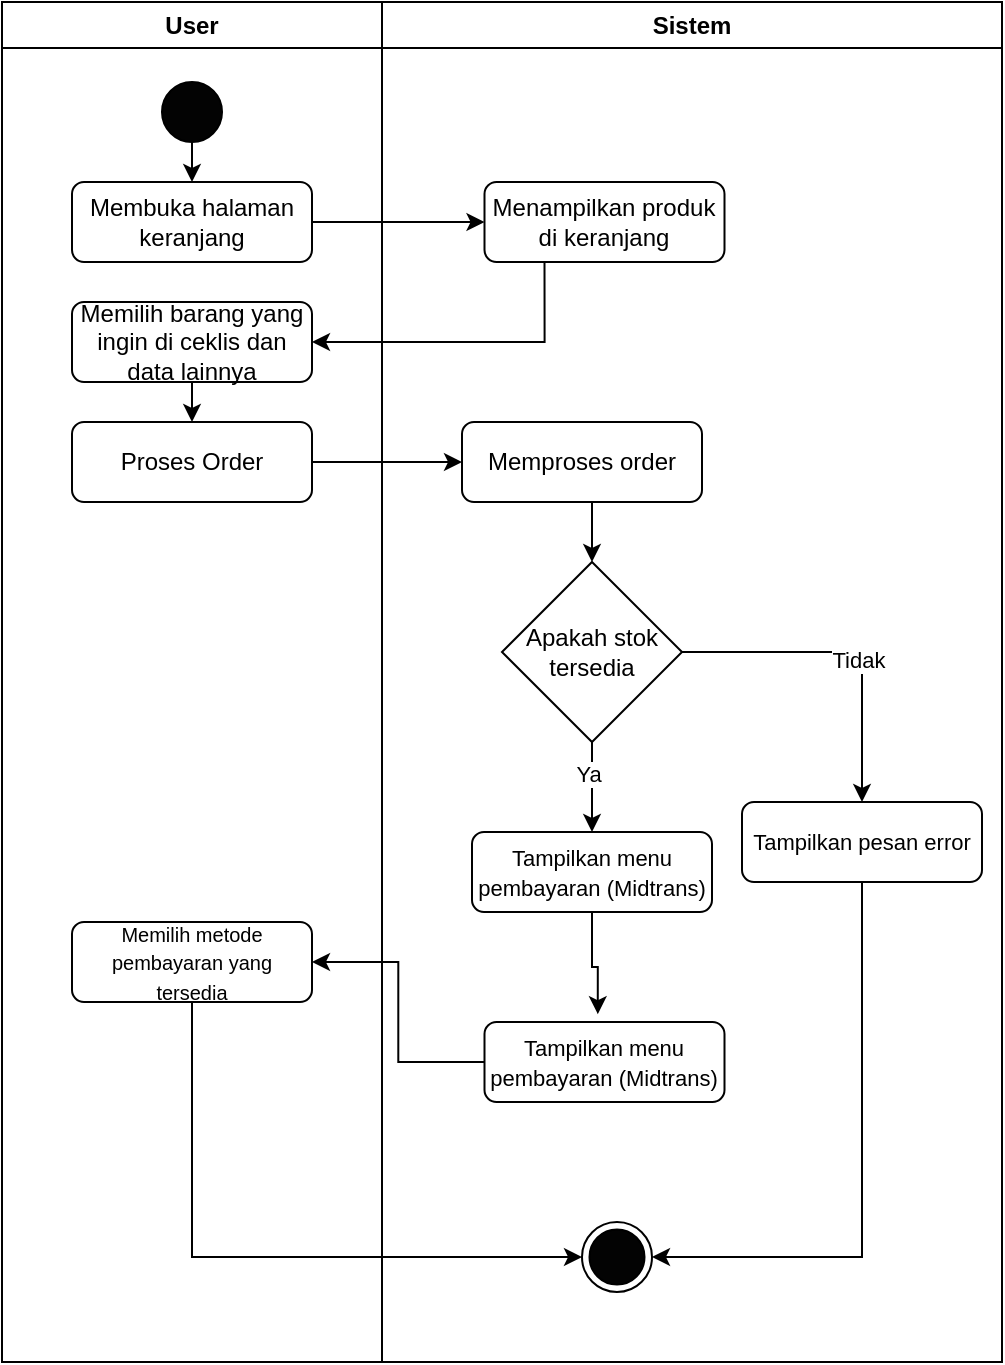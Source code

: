 <mxfile version="24.6.5" type="github">
  <diagram name="Page-1" id="PQpvzgl9xymPNwOv2N0A">
    <mxGraphModel dx="2052" dy="1152" grid="1" gridSize="10" guides="1" tooltips="1" connect="1" arrows="1" fold="1" page="1" pageScale="1" pageWidth="827" pageHeight="1169" math="0" shadow="0">
      <root>
        <mxCell id="0" />
        <mxCell id="1" parent="0" />
        <mxCell id="KWS7t6jafoBLZ8HItT5k-1" value="User" style="swimlane;whiteSpace=wrap;html=1;" parent="1" vertex="1">
          <mxGeometry x="200" y="150" width="190" height="680" as="geometry" />
        </mxCell>
        <mxCell id="KWS7t6jafoBLZ8HItT5k-2" style="edgeStyle=orthogonalEdgeStyle;rounded=0;orthogonalLoop=1;jettySize=auto;html=1;exitX=0.5;exitY=1;exitDx=0;exitDy=0;entryX=0.5;entryY=0;entryDx=0;entryDy=0;" parent="KWS7t6jafoBLZ8HItT5k-1" source="KWS7t6jafoBLZ8HItT5k-3" target="KWS7t6jafoBLZ8HItT5k-4" edge="1">
          <mxGeometry relative="1" as="geometry" />
        </mxCell>
        <mxCell id="KWS7t6jafoBLZ8HItT5k-3" value="" style="ellipse;whiteSpace=wrap;html=1;aspect=fixed;fillColor=#030303;" parent="KWS7t6jafoBLZ8HItT5k-1" vertex="1">
          <mxGeometry x="80" y="40" width="30" height="30" as="geometry" />
        </mxCell>
        <mxCell id="KWS7t6jafoBLZ8HItT5k-4" value="Membuka halaman keranjang" style="rounded=1;whiteSpace=wrap;html=1;" parent="KWS7t6jafoBLZ8HItT5k-1" vertex="1">
          <mxGeometry x="35" y="90" width="120" height="40" as="geometry" />
        </mxCell>
        <mxCell id="md4lksZ__fVPZrZItlRF-5" style="edgeStyle=orthogonalEdgeStyle;rounded=0;orthogonalLoop=1;jettySize=auto;html=1;exitX=0.5;exitY=1;exitDx=0;exitDy=0;entryX=0.5;entryY=0;entryDx=0;entryDy=0;" edge="1" parent="KWS7t6jafoBLZ8HItT5k-1" source="md4lksZ__fVPZrZItlRF-1" target="md4lksZ__fVPZrZItlRF-4">
          <mxGeometry relative="1" as="geometry" />
        </mxCell>
        <mxCell id="md4lksZ__fVPZrZItlRF-1" value="Memilih barang yang ingin di ceklis dan data lainnya" style="rounded=1;whiteSpace=wrap;html=1;" vertex="1" parent="KWS7t6jafoBLZ8HItT5k-1">
          <mxGeometry x="35" y="150" width="120" height="40" as="geometry" />
        </mxCell>
        <mxCell id="md4lksZ__fVPZrZItlRF-4" value="Proses Order" style="rounded=1;whiteSpace=wrap;html=1;" vertex="1" parent="KWS7t6jafoBLZ8HItT5k-1">
          <mxGeometry x="35" y="210" width="120" height="40" as="geometry" />
        </mxCell>
        <mxCell id="md4lksZ__fVPZrZItlRF-17" value="&lt;font style=&quot;font-size: 10px;&quot;&gt;Memilih metode pembayaran yang tersedia&lt;/font&gt;" style="rounded=1;whiteSpace=wrap;html=1;" vertex="1" parent="KWS7t6jafoBLZ8HItT5k-1">
          <mxGeometry x="35" y="460" width="120" height="40" as="geometry" />
        </mxCell>
        <mxCell id="KWS7t6jafoBLZ8HItT5k-6" value="Sistem" style="swimlane;whiteSpace=wrap;html=1;" parent="1" vertex="1">
          <mxGeometry x="390" y="150" width="310" height="680" as="geometry" />
        </mxCell>
        <mxCell id="KWS7t6jafoBLZ8HItT5k-7" value="Menampilkan produk di keranjang" style="rounded=1;whiteSpace=wrap;html=1;" parent="KWS7t6jafoBLZ8HItT5k-6" vertex="1">
          <mxGeometry x="51.25" y="90" width="120" height="40" as="geometry" />
        </mxCell>
        <mxCell id="KWS7t6jafoBLZ8HItT5k-8" style="edgeStyle=orthogonalEdgeStyle;rounded=0;orthogonalLoop=1;jettySize=auto;html=1;exitX=0.5;exitY=1;exitDx=0;exitDy=0;entryX=0.5;entryY=0;entryDx=0;entryDy=0;" parent="KWS7t6jafoBLZ8HItT5k-6" edge="1">
          <mxGeometry relative="1" as="geometry">
            <mxPoint x="163.75" y="220" as="sourcePoint" />
          </mxGeometry>
        </mxCell>
        <mxCell id="md4lksZ__fVPZrZItlRF-2" value="" style="group" vertex="1" connectable="0" parent="KWS7t6jafoBLZ8HItT5k-6">
          <mxGeometry x="100" y="610" width="35" height="35" as="geometry" />
        </mxCell>
        <mxCell id="KWS7t6jafoBLZ8HItT5k-17" value="" style="ellipse;whiteSpace=wrap;html=1;aspect=fixed;gradientColor=none;strokeColor=default;strokeWidth=1;" parent="md4lksZ__fVPZrZItlRF-2" vertex="1">
          <mxGeometry width="35" height="35" as="geometry" />
        </mxCell>
        <mxCell id="KWS7t6jafoBLZ8HItT5k-18" value="" style="ellipse;whiteSpace=wrap;html=1;aspect=fixed;fillColor=#030303;" parent="md4lksZ__fVPZrZItlRF-2" vertex="1">
          <mxGeometry x="3.75" y="3.75" width="27.5" height="27.5" as="geometry" />
        </mxCell>
        <mxCell id="md4lksZ__fVPZrZItlRF-9" style="edgeStyle=orthogonalEdgeStyle;rounded=0;orthogonalLoop=1;jettySize=auto;html=1;exitX=0.5;exitY=1;exitDx=0;exitDy=0;entryX=0.5;entryY=0;entryDx=0;entryDy=0;" edge="1" parent="KWS7t6jafoBLZ8HItT5k-6" source="md4lksZ__fVPZrZItlRF-6" target="md4lksZ__fVPZrZItlRF-8">
          <mxGeometry relative="1" as="geometry" />
        </mxCell>
        <mxCell id="md4lksZ__fVPZrZItlRF-6" value="Memproses order" style="rounded=1;whiteSpace=wrap;html=1;" vertex="1" parent="KWS7t6jafoBLZ8HItT5k-6">
          <mxGeometry x="40" y="210" width="120" height="40" as="geometry" />
        </mxCell>
        <mxCell id="md4lksZ__fVPZrZItlRF-14" style="edgeStyle=orthogonalEdgeStyle;rounded=0;orthogonalLoop=1;jettySize=auto;html=1;exitX=1;exitY=0.5;exitDx=0;exitDy=0;" edge="1" parent="KWS7t6jafoBLZ8HItT5k-6" source="md4lksZ__fVPZrZItlRF-8" target="md4lksZ__fVPZrZItlRF-13">
          <mxGeometry relative="1" as="geometry" />
        </mxCell>
        <mxCell id="md4lksZ__fVPZrZItlRF-15" value="Tidak" style="edgeLabel;html=1;align=center;verticalAlign=middle;resizable=0;points=[];" vertex="1" connectable="0" parent="md4lksZ__fVPZrZItlRF-14">
          <mxGeometry x="0.142" y="-2" relative="1" as="geometry">
            <mxPoint as="offset" />
          </mxGeometry>
        </mxCell>
        <mxCell id="md4lksZ__fVPZrZItlRF-22" style="edgeStyle=orthogonalEdgeStyle;rounded=0;orthogonalLoop=1;jettySize=auto;html=1;exitX=0.5;exitY=1;exitDx=0;exitDy=0;entryX=0.5;entryY=0;entryDx=0;entryDy=0;" edge="1" parent="KWS7t6jafoBLZ8HItT5k-6" source="md4lksZ__fVPZrZItlRF-8" target="md4lksZ__fVPZrZItlRF-21">
          <mxGeometry relative="1" as="geometry" />
        </mxCell>
        <mxCell id="md4lksZ__fVPZrZItlRF-24" value="Ya" style="edgeLabel;html=1;align=center;verticalAlign=middle;resizable=0;points=[];" vertex="1" connectable="0" parent="md4lksZ__fVPZrZItlRF-22">
          <mxGeometry x="-0.297" y="-2" relative="1" as="geometry">
            <mxPoint as="offset" />
          </mxGeometry>
        </mxCell>
        <mxCell id="md4lksZ__fVPZrZItlRF-8" value="Apakah stok tersedia" style="rhombus;whiteSpace=wrap;html=1;" vertex="1" parent="KWS7t6jafoBLZ8HItT5k-6">
          <mxGeometry x="60" y="280" width="90" height="90" as="geometry" />
        </mxCell>
        <mxCell id="md4lksZ__fVPZrZItlRF-10" value="&lt;font style=&quot;font-size: 11px;&quot;&gt;Tampilkan menu pembayaran (Midtrans)&lt;/font&gt;" style="rounded=1;whiteSpace=wrap;html=1;" vertex="1" parent="KWS7t6jafoBLZ8HItT5k-6">
          <mxGeometry x="51.25" y="510" width="120" height="40" as="geometry" />
        </mxCell>
        <mxCell id="md4lksZ__fVPZrZItlRF-11" style="edgeStyle=orthogonalEdgeStyle;rounded=0;orthogonalLoop=1;jettySize=auto;html=1;exitX=0.5;exitY=1;exitDx=0;exitDy=0;entryX=0.472;entryY=-0.098;entryDx=0;entryDy=0;entryPerimeter=0;" edge="1" parent="KWS7t6jafoBLZ8HItT5k-6" source="md4lksZ__fVPZrZItlRF-21" target="md4lksZ__fVPZrZItlRF-10">
          <mxGeometry relative="1" as="geometry" />
        </mxCell>
        <mxCell id="md4lksZ__fVPZrZItlRF-16" style="edgeStyle=orthogonalEdgeStyle;rounded=0;orthogonalLoop=1;jettySize=auto;html=1;exitX=0.5;exitY=1;exitDx=0;exitDy=0;entryX=1;entryY=0.5;entryDx=0;entryDy=0;" edge="1" parent="KWS7t6jafoBLZ8HItT5k-6" source="md4lksZ__fVPZrZItlRF-13" target="KWS7t6jafoBLZ8HItT5k-17">
          <mxGeometry relative="1" as="geometry" />
        </mxCell>
        <mxCell id="md4lksZ__fVPZrZItlRF-13" value="&lt;font style=&quot;font-size: 11px;&quot;&gt;Tampilkan pesan error&lt;/font&gt;" style="rounded=1;whiteSpace=wrap;html=1;" vertex="1" parent="KWS7t6jafoBLZ8HItT5k-6">
          <mxGeometry x="180" y="400" width="120" height="40" as="geometry" />
        </mxCell>
        <mxCell id="md4lksZ__fVPZrZItlRF-21" value="&lt;font style=&quot;font-size: 11px;&quot;&gt;Tampilkan menu pembayaran (Midtrans)&lt;/font&gt;" style="rounded=1;whiteSpace=wrap;html=1;" vertex="1" parent="KWS7t6jafoBLZ8HItT5k-6">
          <mxGeometry x="45" y="415" width="120" height="40" as="geometry" />
        </mxCell>
        <mxCell id="KWS7t6jafoBLZ8HItT5k-19" style="edgeStyle=orthogonalEdgeStyle;rounded=0;orthogonalLoop=1;jettySize=auto;html=1;exitX=1;exitY=0.5;exitDx=0;exitDy=0;entryX=0;entryY=0.5;entryDx=0;entryDy=0;" parent="1" source="KWS7t6jafoBLZ8HItT5k-4" target="KWS7t6jafoBLZ8HItT5k-7" edge="1">
          <mxGeometry relative="1" as="geometry" />
        </mxCell>
        <mxCell id="md4lksZ__fVPZrZItlRF-3" style="edgeStyle=orthogonalEdgeStyle;rounded=0;orthogonalLoop=1;jettySize=auto;html=1;entryX=1;entryY=0.5;entryDx=0;entryDy=0;exitX=0.25;exitY=1;exitDx=0;exitDy=0;" edge="1" parent="1" source="KWS7t6jafoBLZ8HItT5k-7" target="md4lksZ__fVPZrZItlRF-1">
          <mxGeometry relative="1" as="geometry" />
        </mxCell>
        <mxCell id="md4lksZ__fVPZrZItlRF-7" style="edgeStyle=orthogonalEdgeStyle;rounded=0;orthogonalLoop=1;jettySize=auto;html=1;exitX=1;exitY=0.5;exitDx=0;exitDy=0;entryX=0;entryY=0.5;entryDx=0;entryDy=0;" edge="1" parent="1" source="md4lksZ__fVPZrZItlRF-4" target="md4lksZ__fVPZrZItlRF-6">
          <mxGeometry relative="1" as="geometry" />
        </mxCell>
        <mxCell id="md4lksZ__fVPZrZItlRF-18" style="edgeStyle=orthogonalEdgeStyle;rounded=0;orthogonalLoop=1;jettySize=auto;html=1;exitX=0;exitY=0.5;exitDx=0;exitDy=0;entryX=1;entryY=0.5;entryDx=0;entryDy=0;" edge="1" parent="1" source="md4lksZ__fVPZrZItlRF-10" target="md4lksZ__fVPZrZItlRF-17">
          <mxGeometry relative="1" as="geometry" />
        </mxCell>
        <mxCell id="md4lksZ__fVPZrZItlRF-25" style="edgeStyle=orthogonalEdgeStyle;rounded=0;orthogonalLoop=1;jettySize=auto;html=1;exitX=0.5;exitY=1;exitDx=0;exitDy=0;entryX=0;entryY=0.5;entryDx=0;entryDy=0;" edge="1" parent="1" source="md4lksZ__fVPZrZItlRF-17" target="KWS7t6jafoBLZ8HItT5k-17">
          <mxGeometry relative="1" as="geometry" />
        </mxCell>
      </root>
    </mxGraphModel>
  </diagram>
</mxfile>
